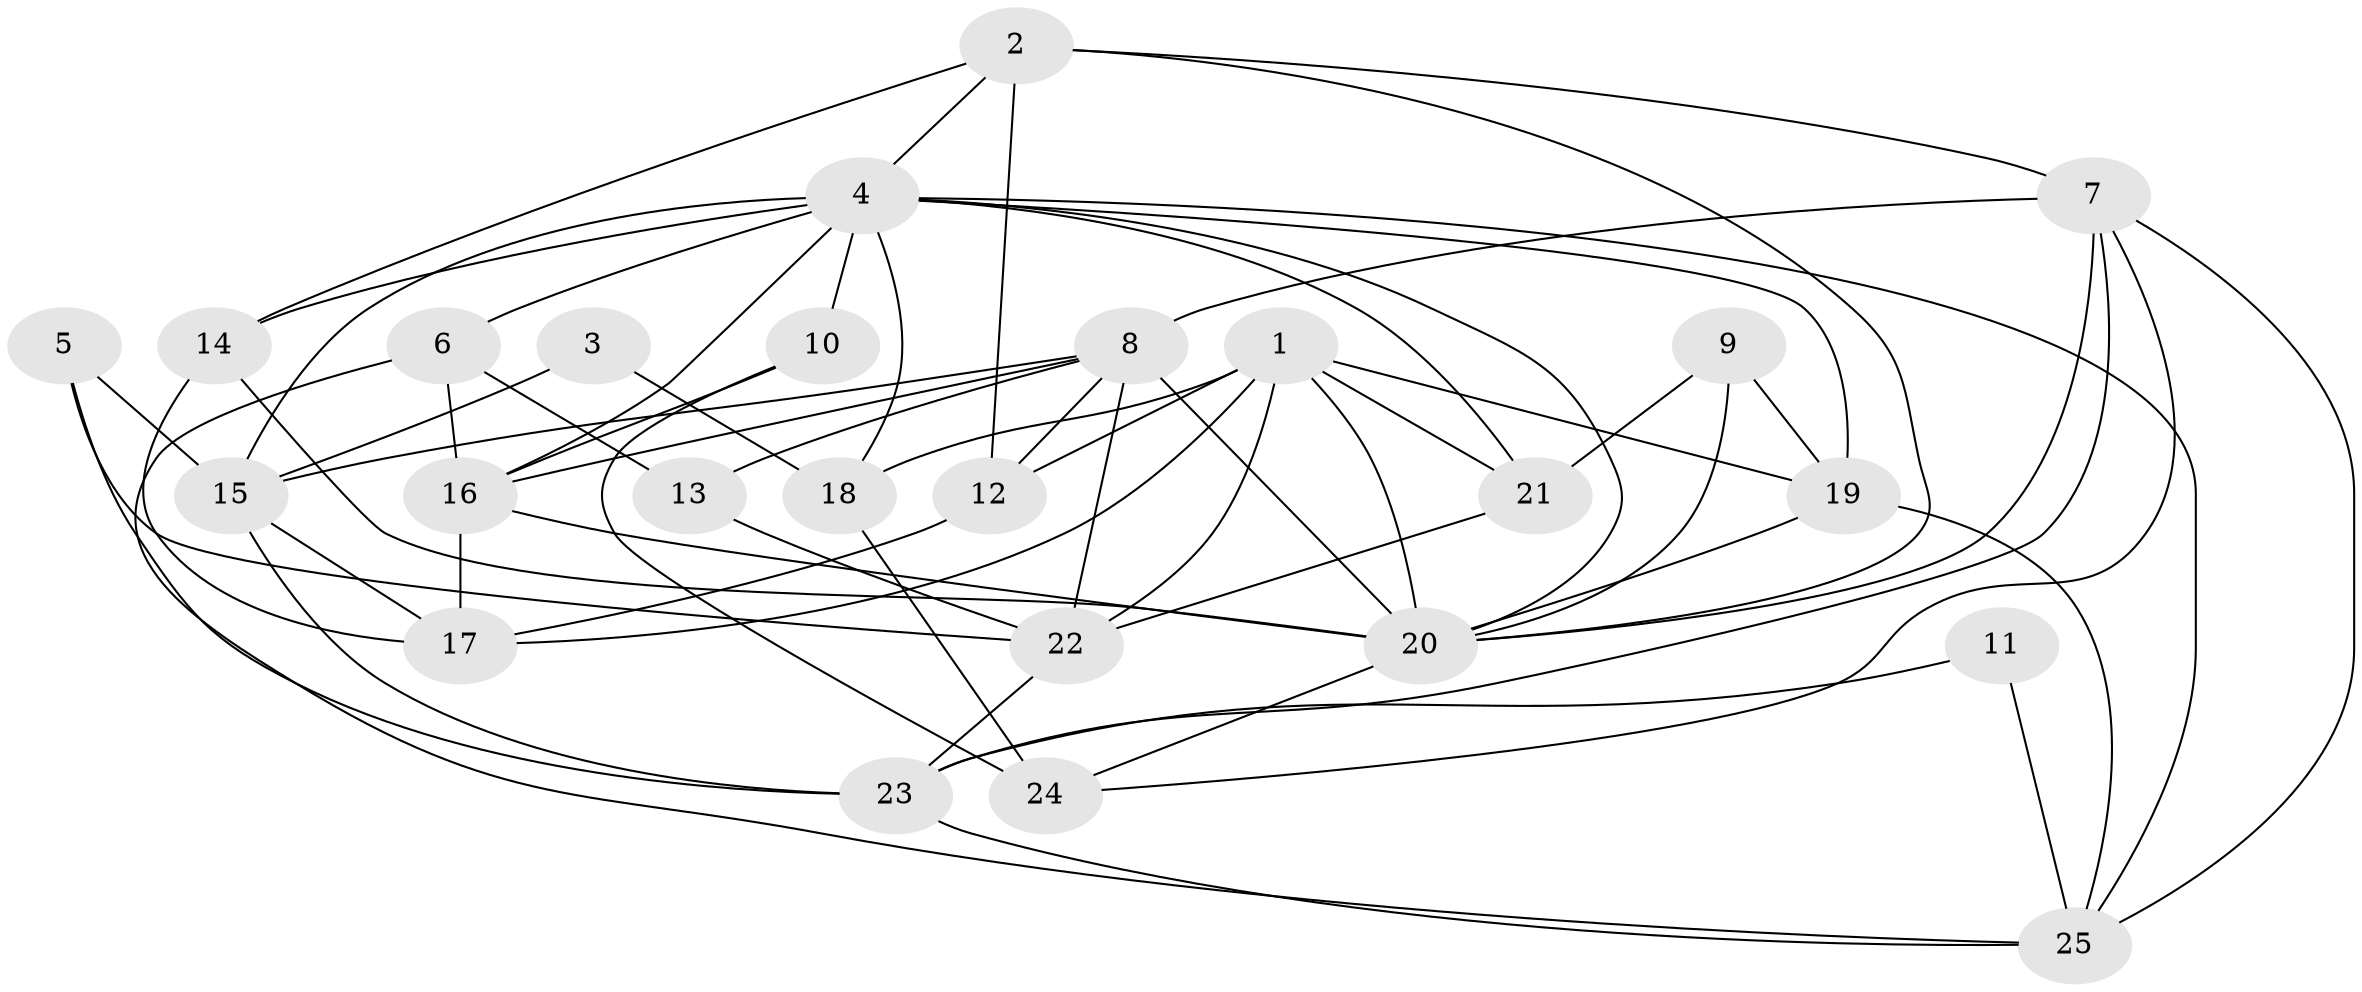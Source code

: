 // original degree distribution, {6: 0.1, 4: 0.42, 7: 0.04, 3: 0.2, 2: 0.12, 5: 0.12}
// Generated by graph-tools (version 1.1) at 2025/26/03/09/25 03:26:14]
// undirected, 25 vertices, 63 edges
graph export_dot {
graph [start="1"]
  node [color=gray90,style=filled];
  1;
  2;
  3;
  4;
  5;
  6;
  7;
  8;
  9;
  10;
  11;
  12;
  13;
  14;
  15;
  16;
  17;
  18;
  19;
  20;
  21;
  22;
  23;
  24;
  25;
  1 -- 12 [weight=1.0];
  1 -- 17 [weight=2.0];
  1 -- 18 [weight=1.0];
  1 -- 19 [weight=1.0];
  1 -- 20 [weight=1.0];
  1 -- 21 [weight=2.0];
  1 -- 22 [weight=1.0];
  2 -- 4 [weight=1.0];
  2 -- 7 [weight=1.0];
  2 -- 12 [weight=1.0];
  2 -- 14 [weight=1.0];
  2 -- 20 [weight=1.0];
  3 -- 15 [weight=1.0];
  3 -- 18 [weight=1.0];
  4 -- 6 [weight=1.0];
  4 -- 10 [weight=1.0];
  4 -- 14 [weight=3.0];
  4 -- 15 [weight=1.0];
  4 -- 16 [weight=1.0];
  4 -- 18 [weight=1.0];
  4 -- 19 [weight=1.0];
  4 -- 20 [weight=1.0];
  4 -- 21 [weight=2.0];
  4 -- 25 [weight=1.0];
  5 -- 15 [weight=1.0];
  5 -- 22 [weight=1.0];
  5 -- 23 [weight=1.0];
  6 -- 13 [weight=1.0];
  6 -- 16 [weight=1.0];
  6 -- 25 [weight=1.0];
  7 -- 8 [weight=1.0];
  7 -- 20 [weight=1.0];
  7 -- 23 [weight=1.0];
  7 -- 24 [weight=1.0];
  7 -- 25 [weight=1.0];
  8 -- 12 [weight=1.0];
  8 -- 13 [weight=1.0];
  8 -- 15 [weight=1.0];
  8 -- 16 [weight=1.0];
  8 -- 20 [weight=2.0];
  8 -- 22 [weight=1.0];
  9 -- 19 [weight=1.0];
  9 -- 20 [weight=1.0];
  9 -- 21 [weight=2.0];
  10 -- 16 [weight=1.0];
  10 -- 24 [weight=2.0];
  11 -- 23 [weight=1.0];
  11 -- 25 [weight=1.0];
  12 -- 17 [weight=1.0];
  13 -- 22 [weight=1.0];
  14 -- 17 [weight=1.0];
  14 -- 20 [weight=2.0];
  15 -- 17 [weight=1.0];
  15 -- 23 [weight=2.0];
  16 -- 17 [weight=1.0];
  16 -- 20 [weight=1.0];
  18 -- 24 [weight=1.0];
  19 -- 20 [weight=2.0];
  19 -- 25 [weight=1.0];
  20 -- 24 [weight=1.0];
  21 -- 22 [weight=1.0];
  22 -- 23 [weight=1.0];
  23 -- 25 [weight=1.0];
}
